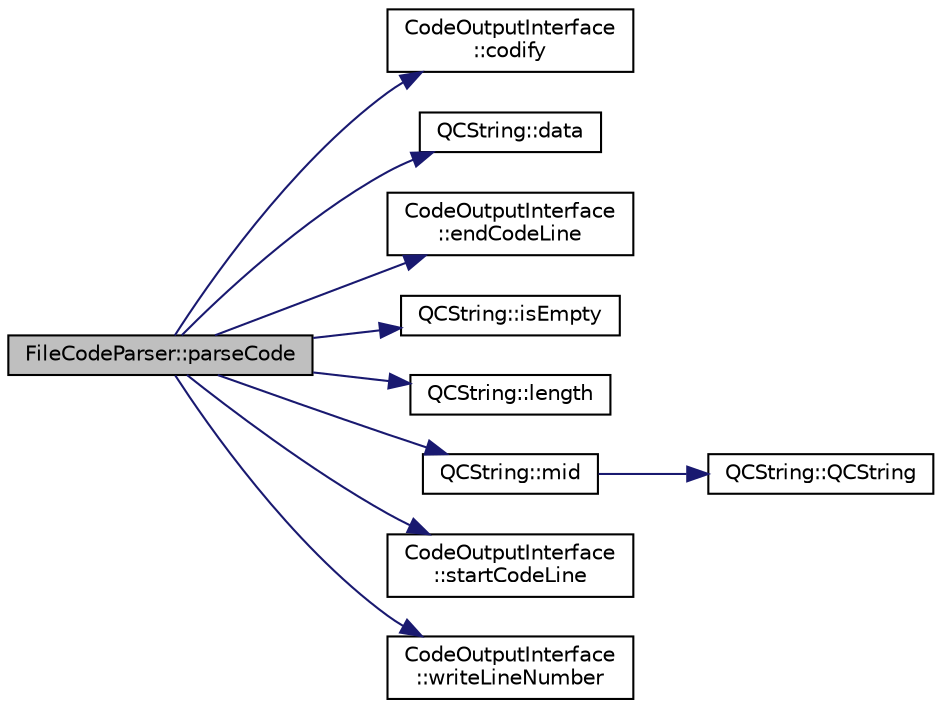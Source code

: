 digraph "FileCodeParser::parseCode"
{
 // LATEX_PDF_SIZE
  edge [fontname="Helvetica",fontsize="10",labelfontname="Helvetica",labelfontsize="10"];
  node [fontname="Helvetica",fontsize="10",shape=record];
  rankdir="LR";
  Node1 [label="FileCodeParser::parseCode",height=0.2,width=0.4,color="black", fillcolor="grey75", style="filled", fontcolor="black",tooltip=" "];
  Node1 -> Node2 [color="midnightblue",fontsize="10",style="solid",fontname="Helvetica"];
  Node2 [label="CodeOutputInterface\l::codify",height=0.2,width=0.4,color="black", fillcolor="white", style="filled",URL="$classCodeOutputInterface.html#aa79acfd0247d182dcd423eeb3f0cdd66",tooltip=" "];
  Node1 -> Node3 [color="midnightblue",fontsize="10",style="solid",fontname="Helvetica"];
  Node3 [label="QCString::data",height=0.2,width=0.4,color="black", fillcolor="white", style="filled",URL="$classQCString.html#ac3aa3ac1a1c36d3305eba22a2eb0d098",tooltip=" "];
  Node1 -> Node4 [color="midnightblue",fontsize="10",style="solid",fontname="Helvetica"];
  Node4 [label="CodeOutputInterface\l::endCodeLine",height=0.2,width=0.4,color="black", fillcolor="white", style="filled",URL="$classCodeOutputInterface.html#afac5763eafc78f93b82691fb9a6dcff7",tooltip=" "];
  Node1 -> Node5 [color="midnightblue",fontsize="10",style="solid",fontname="Helvetica"];
  Node5 [label="QCString::isEmpty",height=0.2,width=0.4,color="black", fillcolor="white", style="filled",URL="$classQCString.html#a621c4090d69ad7d05ef8e5234376c3d8",tooltip=" "];
  Node1 -> Node6 [color="midnightblue",fontsize="10",style="solid",fontname="Helvetica"];
  Node6 [label="QCString::length",height=0.2,width=0.4,color="black", fillcolor="white", style="filled",URL="$classQCString.html#ac52596733e9110b778019946d73fb268",tooltip=" "];
  Node1 -> Node7 [color="midnightblue",fontsize="10",style="solid",fontname="Helvetica"];
  Node7 [label="QCString::mid",height=0.2,width=0.4,color="black", fillcolor="white", style="filled",URL="$classQCString.html#a27136caf9c0bc4daca574cda6f113551",tooltip=" "];
  Node7 -> Node8 [color="midnightblue",fontsize="10",style="solid",fontname="Helvetica"];
  Node8 [label="QCString::QCString",height=0.2,width=0.4,color="black", fillcolor="white", style="filled",URL="$classQCString.html#ad691e1087cc03e14e00d1147ae0ecab7",tooltip=" "];
  Node1 -> Node9 [color="midnightblue",fontsize="10",style="solid",fontname="Helvetica"];
  Node9 [label="CodeOutputInterface\l::startCodeLine",height=0.2,width=0.4,color="black", fillcolor="white", style="filled",URL="$classCodeOutputInterface.html#a080d71d457de084ce2b3245bca5a0d68",tooltip=" "];
  Node1 -> Node10 [color="midnightblue",fontsize="10",style="solid",fontname="Helvetica"];
  Node10 [label="CodeOutputInterface\l::writeLineNumber",height=0.2,width=0.4,color="black", fillcolor="white", style="filled",URL="$classCodeOutputInterface.html#a483573b9884f249316728fc85ee413b0",tooltip=" "];
}
